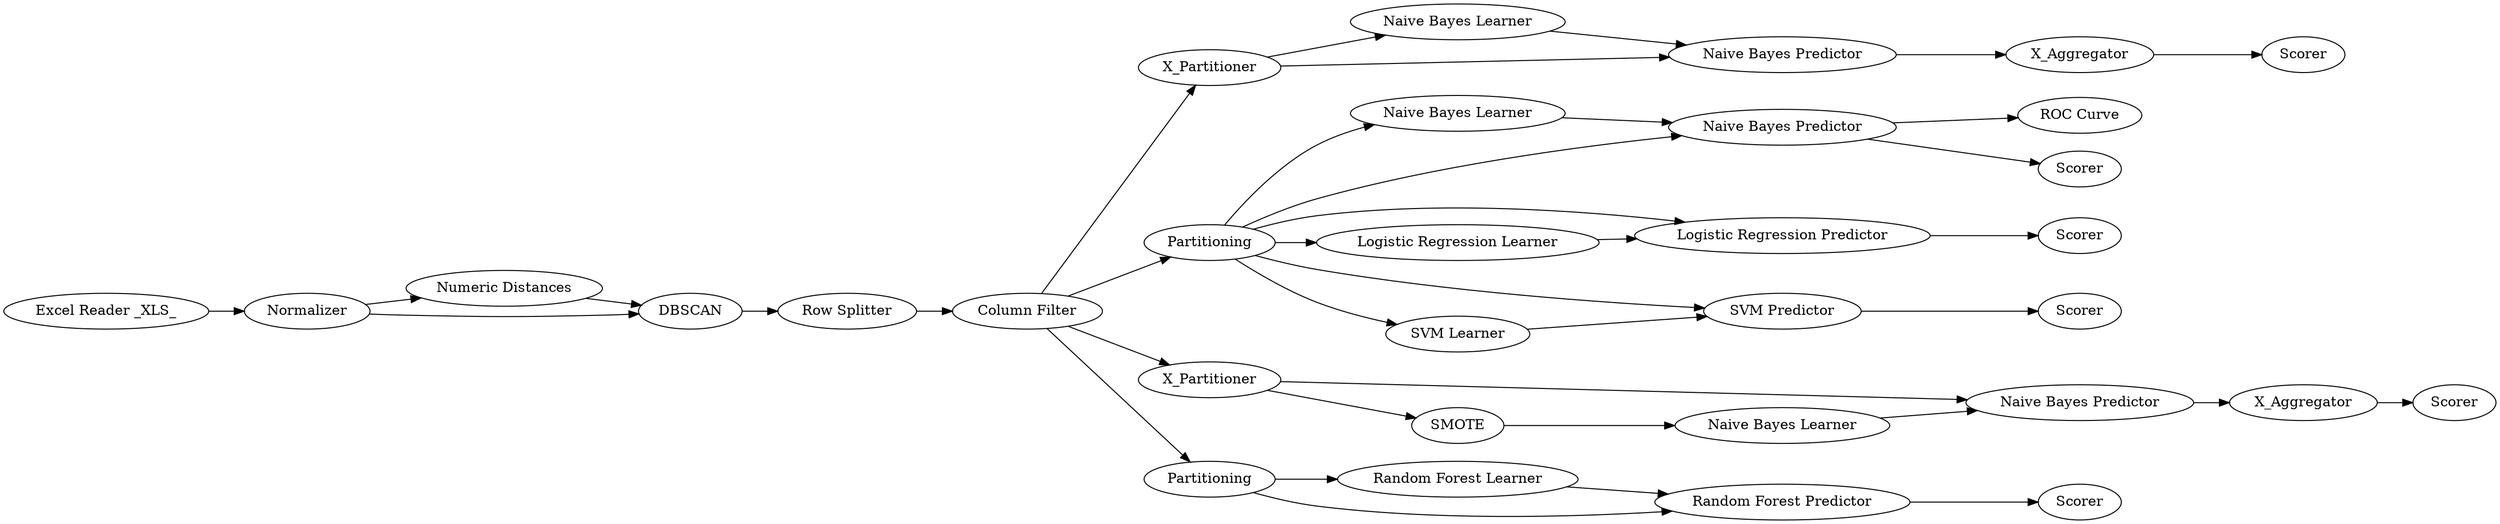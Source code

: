 digraph {
	7 -> 19
	13 -> 15
	13 -> 26
	12 -> 10
	20 -> 21
	41 -> 38
	10 -> 9
	39 -> 40
	19 -> 21
	7 -> 41
	21 -> 24
	33 -> 31
	12 -> 9
	31 -> 32
	29 -> 30
	26 -> 27
	25 -> 26
	32 -> 35
	16 -> 18
	37 -> 38
	8 -> 12
	9 -> 11
	15 -> 16
	41 -> 36
	13 -> 16
	13 -> 25
	7 -> 13
	36 -> 37
	24 -> 22
	13 -> 29
	7 -> 33
	38 -> 39
	11 -> 7
	33 -> 32
	19 -> 20
	13 -> 28
	16 -> 17
	28 -> 29
	27 [label=Scorer]
	7 [label="Column Filter"]
	9 [label=DBSCAN]
	26 [label="Logistic Regression Predictor"]
	18 [label="ROC Curve"]
	21 [label="Naive Bayes Predictor"]
	8 [label="Excel Reader _XLS_"]
	32 [label="Random Forest Predictor"]
	17 [label=Scorer]
	19 [label=X_Partitioner]
	24 [label=X_Aggregator]
	41 [label=X_Partitioner]
	31 [label="Random Forest Learner"]
	15 [label="Naive Bayes Learner"]
	25 [label="Logistic Regression Learner"]
	10 [label="Numeric Distances"]
	12 [label=Normalizer]
	16 [label="Naive Bayes Predictor"]
	22 [label=Scorer]
	28 [label="SVM Learner"]
	11 [label="Row Splitter"]
	38 [label="Naive Bayes Predictor"]
	13 [label=Partitioning]
	20 [label="Naive Bayes Learner"]
	35 [label=Scorer]
	29 [label="SVM Predictor"]
	36 [label=SMOTE]
	40 [label=Scorer]
	39 [label=X_Aggregator]
	33 [label=Partitioning]
	30 [label=Scorer]
	37 [label="Naive Bayes Learner"]
	rankdir=LR
}

